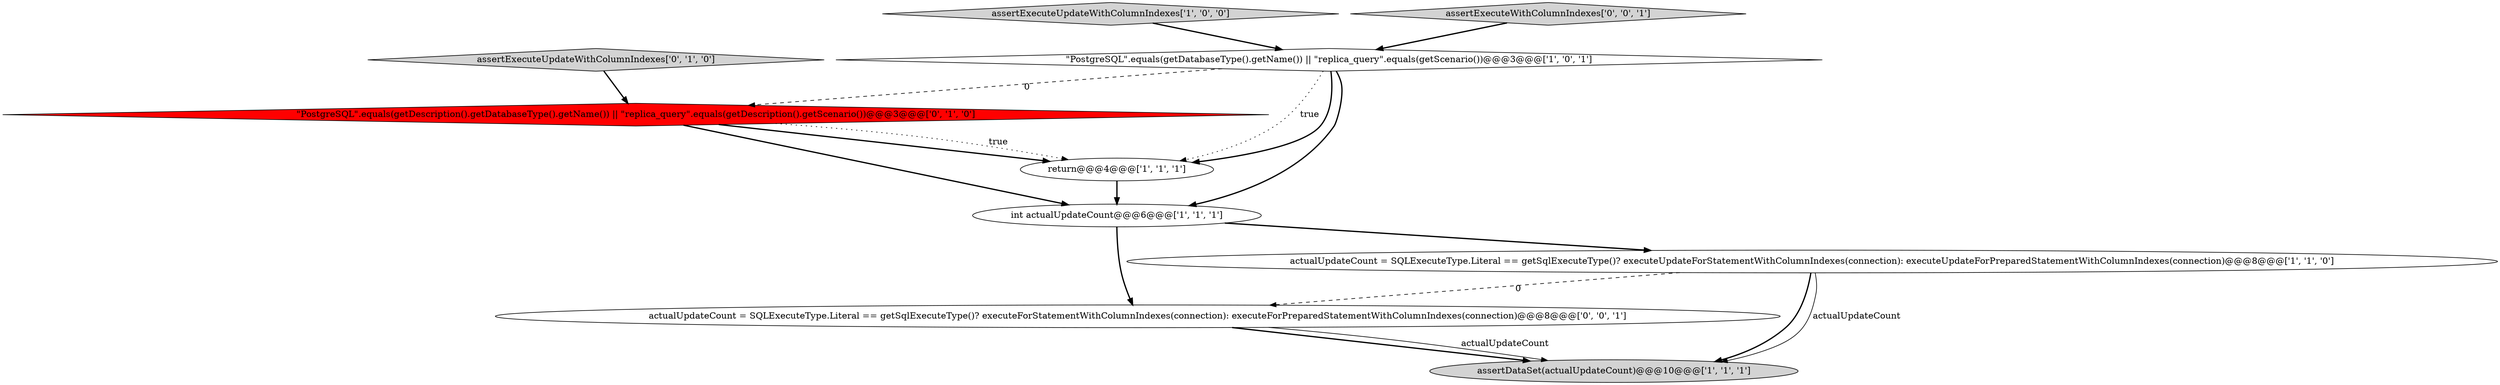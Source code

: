 digraph {
3 [style = filled, label = "return@@@4@@@['1', '1', '1']", fillcolor = white, shape = ellipse image = "AAA0AAABBB1BBB"];
4 [style = filled, label = "int actualUpdateCount@@@6@@@['1', '1', '1']", fillcolor = white, shape = ellipse image = "AAA0AAABBB1BBB"];
5 [style = filled, label = "assertDataSet(actualUpdateCount)@@@10@@@['1', '1', '1']", fillcolor = lightgray, shape = ellipse image = "AAA0AAABBB1BBB"];
6 [style = filled, label = "assertExecuteUpdateWithColumnIndexes['0', '1', '0']", fillcolor = lightgray, shape = diamond image = "AAA0AAABBB2BBB"];
1 [style = filled, label = "actualUpdateCount = SQLExecuteType.Literal == getSqlExecuteType()? executeUpdateForStatementWithColumnIndexes(connection): executeUpdateForPreparedStatementWithColumnIndexes(connection)@@@8@@@['1', '1', '0']", fillcolor = white, shape = ellipse image = "AAA0AAABBB1BBB"];
9 [style = filled, label = "actualUpdateCount = SQLExecuteType.Literal == getSqlExecuteType()? executeForStatementWithColumnIndexes(connection): executeForPreparedStatementWithColumnIndexes(connection)@@@8@@@['0', '0', '1']", fillcolor = white, shape = ellipse image = "AAA0AAABBB3BBB"];
0 [style = filled, label = "assertExecuteUpdateWithColumnIndexes['1', '0', '0']", fillcolor = lightgray, shape = diamond image = "AAA0AAABBB1BBB"];
7 [style = filled, label = "\"PostgreSQL\".equals(getDescription().getDatabaseType().getName()) || \"replica_query\".equals(getDescription().getScenario())@@@3@@@['0', '1', '0']", fillcolor = red, shape = diamond image = "AAA1AAABBB2BBB"];
2 [style = filled, label = "\"PostgreSQL\".equals(getDatabaseType().getName()) || \"replica_query\".equals(getScenario())@@@3@@@['1', '0', '1']", fillcolor = white, shape = diamond image = "AAA0AAABBB1BBB"];
8 [style = filled, label = "assertExecuteWithColumnIndexes['0', '0', '1']", fillcolor = lightgray, shape = diamond image = "AAA0AAABBB3BBB"];
2->3 [style = dotted, label="true"];
1->5 [style = bold, label=""];
4->9 [style = bold, label=""];
9->5 [style = bold, label=""];
1->9 [style = dashed, label="0"];
4->1 [style = bold, label=""];
9->5 [style = solid, label="actualUpdateCount"];
7->4 [style = bold, label=""];
6->7 [style = bold, label=""];
8->2 [style = bold, label=""];
2->7 [style = dashed, label="0"];
7->3 [style = dotted, label="true"];
2->4 [style = bold, label=""];
3->4 [style = bold, label=""];
7->3 [style = bold, label=""];
2->3 [style = bold, label=""];
1->5 [style = solid, label="actualUpdateCount"];
0->2 [style = bold, label=""];
}
